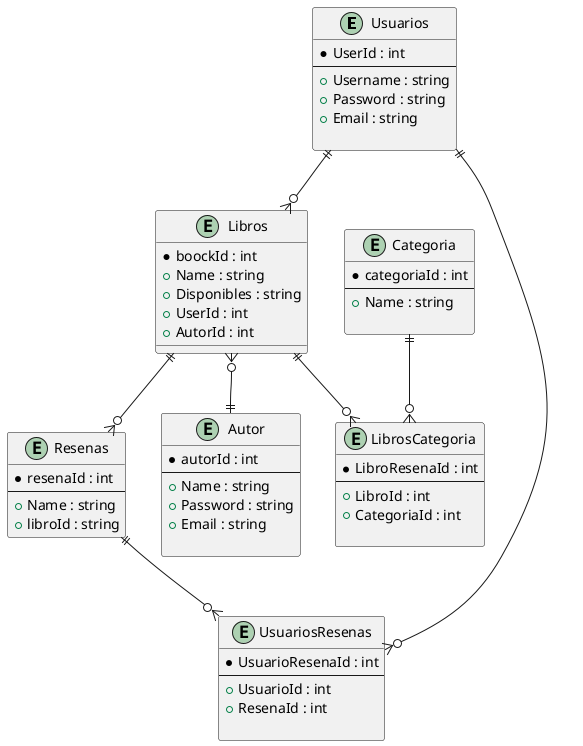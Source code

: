 @startuml

entity "Usuarios" as Usuarios {
  * UserId : int
  --
  + Username : string
  + Password : string
  + Email : string

}

entity "Libros" as Libros {
  * boockId : int
  + Name : string
  + Disponibles : string
  + UserId : int
  + AutorId : int
}

entity "Resenas" as Resenas {
  * resenaId : int
  --
  + Name : string
  + libroId : string
}

entity "Autor" as Autor {
  * autorId : int
  --
  + Name : string
  + Password : string
  + Email : string

}

entity "Categoria" as Categoria {
  * categoriaId : int
  --
  + Name : string
  
}

entity "UsuariosResenas" as UsuarioResena {
  * UsuarioResenaId : int
  --
  + UsuarioId : int
  + ResenaId : int
 
}

entity "LibrosCategoria" as LibroCategoria {
  * LibroResenaId : int
  --
  + LibroId : int
  + CategoriaId : int
 
}




Usuarios||--o{Libros
Usuarios||--o{ UsuarioResena
Resenas||--o{ UsuarioResena

Libros||--o{Resenas
Libros}o--||Autor
Libros||--o{LibroCategoria
Categoria||--o{LibroCategoria


@enduml